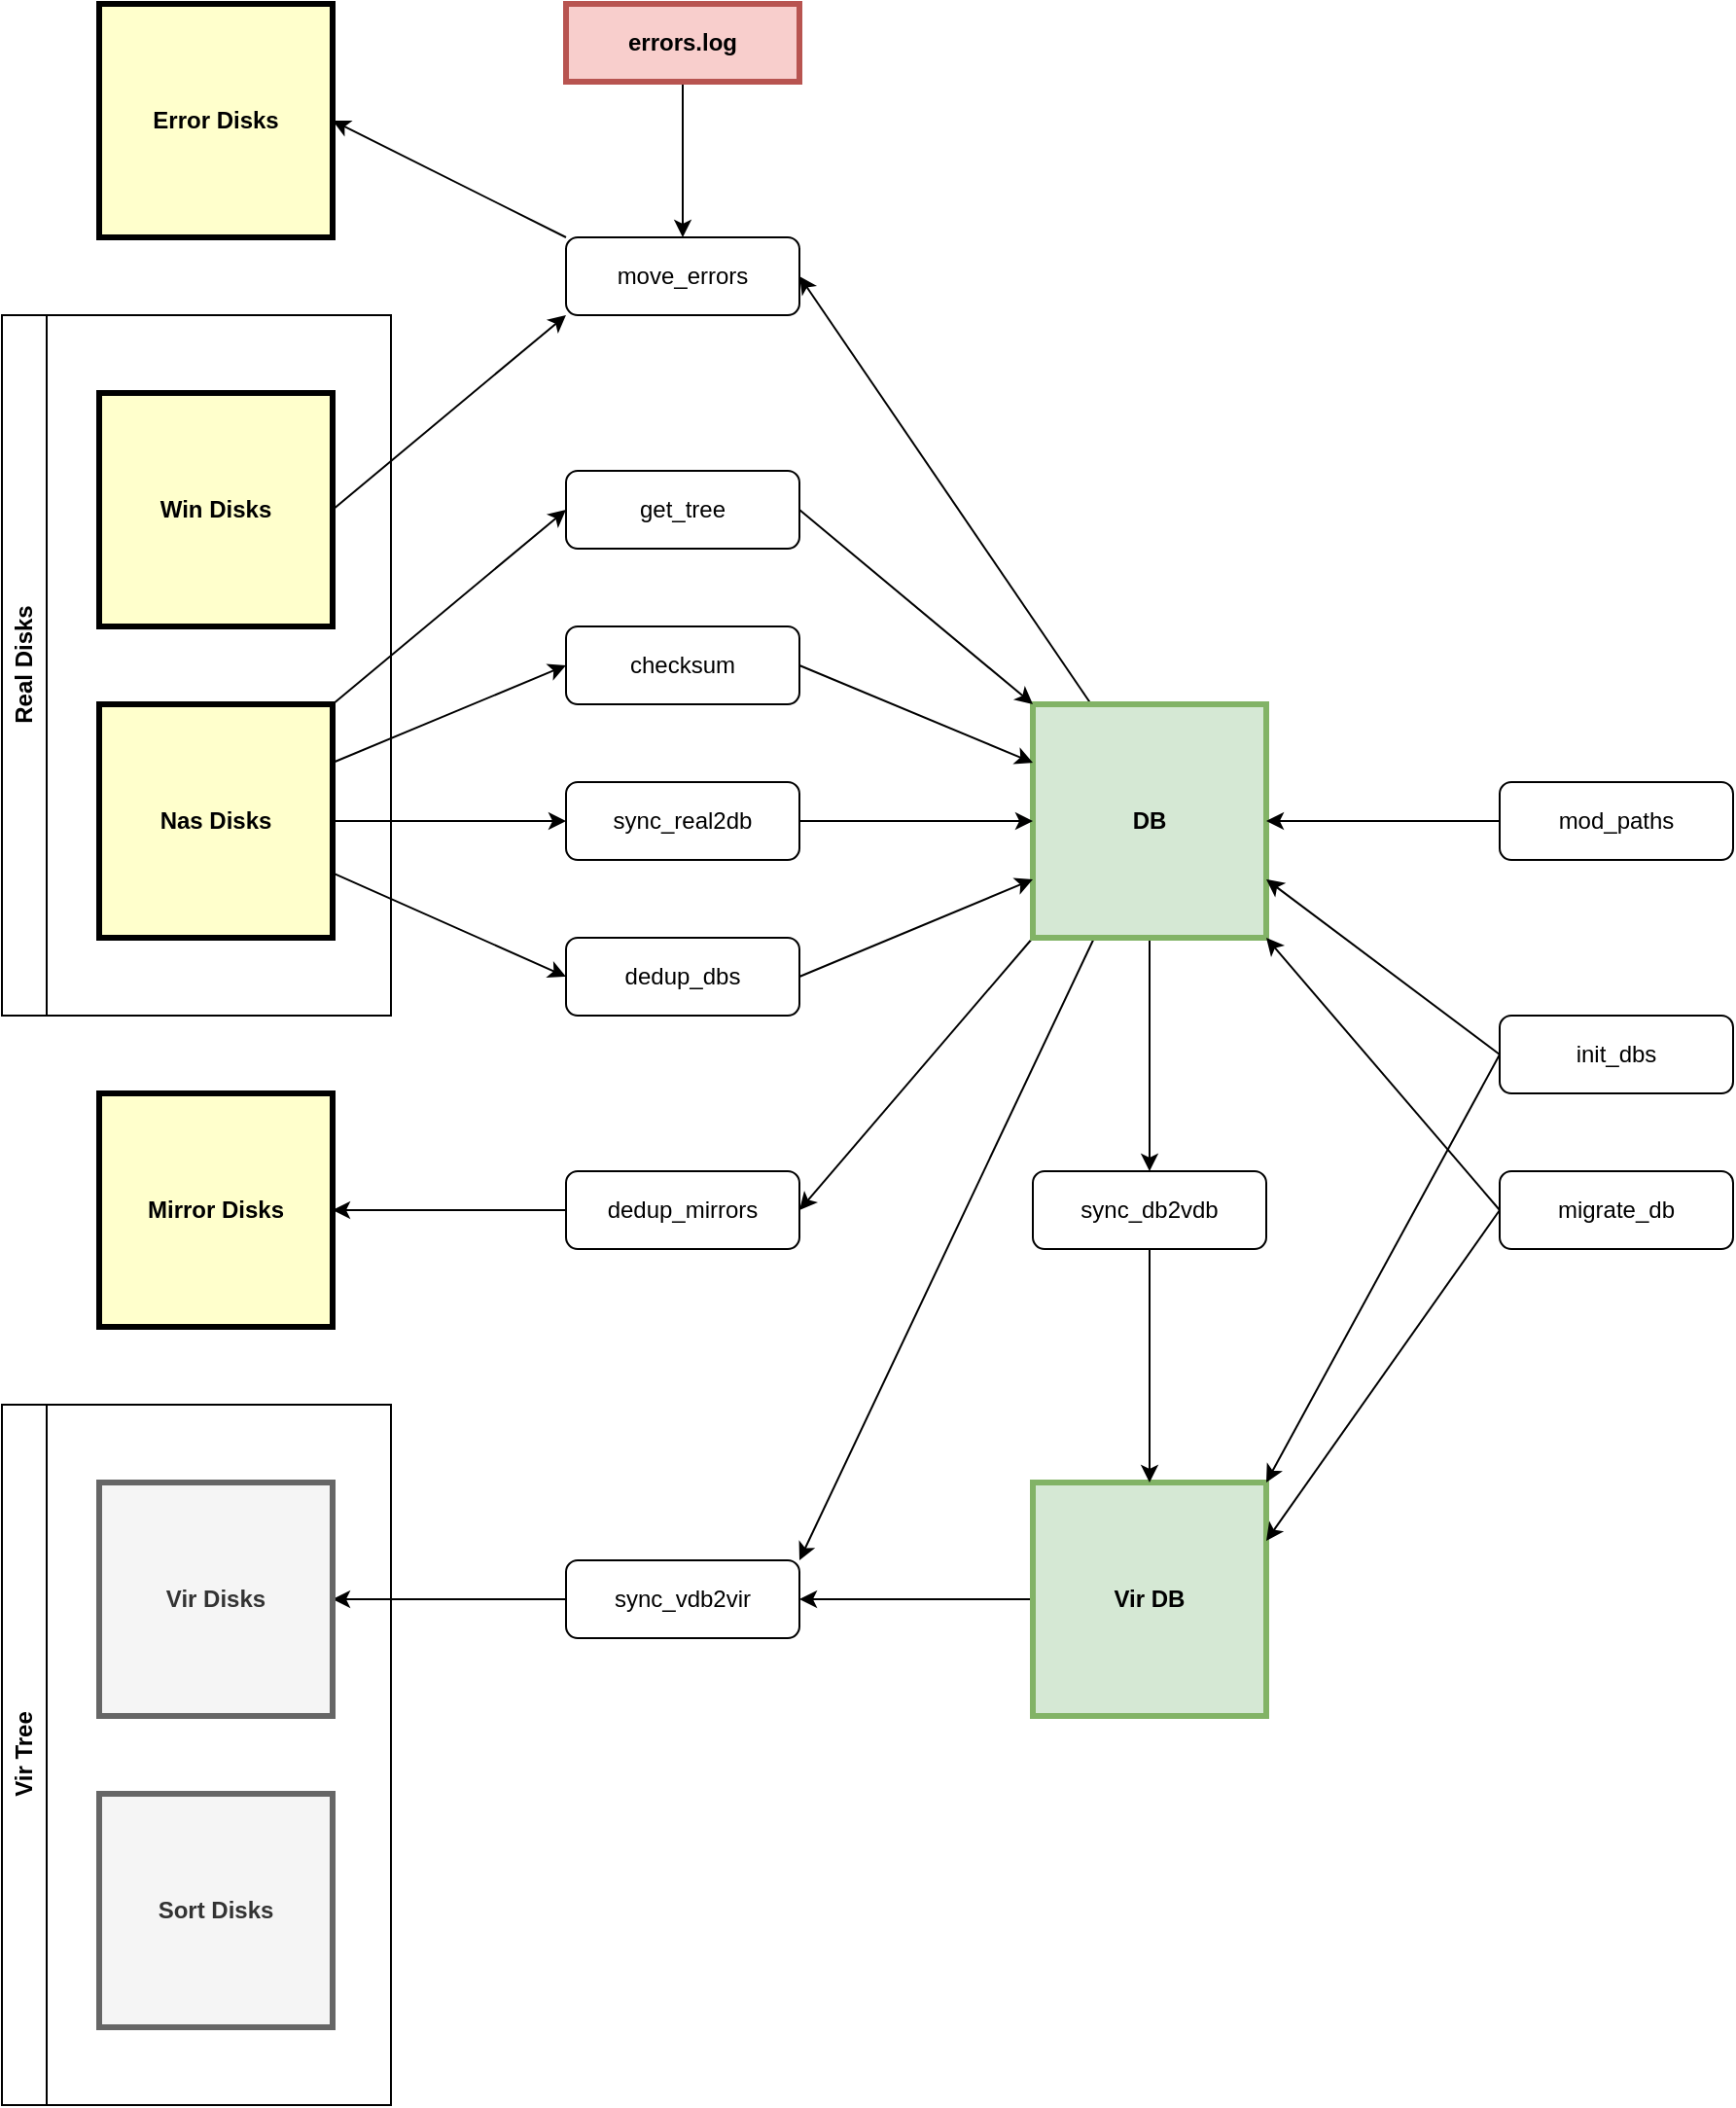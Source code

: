 <mxfile version="20.8.16" type="device"><diagram name="Page-1" id="c7558073-3199-34d8-9f00-42111426c3f3"><mxGraphModel dx="1036" dy="614" grid="1" gridSize="10" guides="1" tooltips="1" connect="1" arrows="1" fold="1" page="1" pageScale="1" pageWidth="1200" pageHeight="1200" background="none" math="0" shadow="0"><root><mxCell id="0"/><mxCell id="1" parent="0"/><mxCell id="T6TL72Tm1Df25QeufVmA-109" style="edgeStyle=orthogonalEdgeStyle;rounded=0;orthogonalLoop=1;jettySize=auto;html=1;" parent="1" source="4" target="T6TL72Tm1Df25QeufVmA-108" edge="1"><mxGeometry relative="1" as="geometry"/></mxCell><mxCell id="T6TL72Tm1Df25QeufVmA-112" style="rounded=0;orthogonalLoop=1;jettySize=auto;html=1;entryX=0;entryY=0.5;entryDx=0;entryDy=0;exitX=1;exitY=0.25;exitDx=0;exitDy=0;" parent="1" source="4" target="T6TL72Tm1Df25QeufVmA-111" edge="1"><mxGeometry relative="1" as="geometry"/></mxCell><mxCell id="T6TL72Tm1Df25QeufVmA-115" style="rounded=0;orthogonalLoop=1;jettySize=auto;html=1;entryX=0;entryY=0.5;entryDx=0;entryDy=0;" parent="1" source="4" target="T6TL72Tm1Df25QeufVmA-114" edge="1"><mxGeometry relative="1" as="geometry"/></mxCell><mxCell id="T6TL72Tm1Df25QeufVmA-137" style="rounded=0;orthogonalLoop=1;jettySize=auto;html=1;entryX=0;entryY=0.5;entryDx=0;entryDy=0;" parent="1" target="T6TL72Tm1Df25QeufVmA-104" edge="1"><mxGeometry relative="1" as="geometry"><mxPoint x="240" y="440" as="sourcePoint"/></mxGeometry></mxCell><mxCell id="4" value="Nas Disks" style="whiteSpace=wrap;align=center;verticalAlign=middle;fontStyle=1;strokeWidth=3;fillColor=#FFFFCC" parent="1" vertex="1"><mxGeometry x="120" y="440" width="120" height="120" as="geometry"/></mxCell><mxCell id="T6TL72Tm1Df25QeufVmA-118" style="rounded=0;orthogonalLoop=1;jettySize=auto;html=1;entryX=1;entryY=0.5;entryDx=0;entryDy=0;exitX=0;exitY=1;exitDx=0;exitDy=0;" parent="1" source="T6TL72Tm1Df25QeufVmA-97" target="T6TL72Tm1Df25QeufVmA-117" edge="1"><mxGeometry relative="1" as="geometry"/></mxCell><mxCell id="T6TL72Tm1Df25QeufVmA-121" style="rounded=0;orthogonalLoop=1;jettySize=auto;html=1;entryX=1;entryY=0.5;entryDx=0;entryDy=0;exitX=0.25;exitY=0;exitDx=0;exitDy=0;" parent="1" source="T6TL72Tm1Df25QeufVmA-97" target="T6TL72Tm1Df25QeufVmA-120" edge="1"><mxGeometry relative="1" as="geometry"/></mxCell><mxCell id="T6TL72Tm1Df25QeufVmA-139" style="rounded=0;orthogonalLoop=1;jettySize=auto;html=1;entryX=0.5;entryY=0;entryDx=0;entryDy=0;" parent="1" source="T6TL72Tm1Df25QeufVmA-97" target="T6TL72Tm1Df25QeufVmA-138" edge="1"><mxGeometry relative="1" as="geometry"/></mxCell><mxCell id="T6TL72Tm1Df25QeufVmA-146" style="rounded=0;orthogonalLoop=1;jettySize=auto;html=1;entryX=1;entryY=0;entryDx=0;entryDy=0;" parent="1" source="T6TL72Tm1Df25QeufVmA-97" target="T6TL72Tm1Df25QeufVmA-143" edge="1"><mxGeometry relative="1" as="geometry"/></mxCell><mxCell id="T6TL72Tm1Df25QeufVmA-97" value="DB" style="whiteSpace=wrap;align=center;verticalAlign=middle;fontStyle=1;strokeWidth=3;fillColor=#d5e8d4;strokeColor=#82b366;" parent="1" vertex="1"><mxGeometry x="600" y="440" width="120" height="120" as="geometry"/></mxCell><mxCell id="T6TL72Tm1Df25QeufVmA-144" style="edgeStyle=orthogonalEdgeStyle;rounded=0;orthogonalLoop=1;jettySize=auto;html=1;" parent="1" source="T6TL72Tm1Df25QeufVmA-98" target="T6TL72Tm1Df25QeufVmA-143" edge="1"><mxGeometry relative="1" as="geometry"/></mxCell><mxCell id="T6TL72Tm1Df25QeufVmA-98" value="Vir DB" style="whiteSpace=wrap;align=center;verticalAlign=middle;fontStyle=1;strokeWidth=3;fillColor=#d5e8d4;strokeColor=#82b366;" parent="1" vertex="1"><mxGeometry x="600" y="840" width="120" height="120" as="geometry"/></mxCell><mxCell id="T6TL72Tm1Df25QeufVmA-99" value="Mirror Disks" style="whiteSpace=wrap;align=center;verticalAlign=middle;fontStyle=1;strokeWidth=3;fillColor=#FFFFCC" parent="1" vertex="1"><mxGeometry x="120" y="640" width="120" height="120" as="geometry"/></mxCell><mxCell id="T6TL72Tm1Df25QeufVmA-100" value="Error Disks" style="whiteSpace=wrap;align=center;verticalAlign=middle;fontStyle=1;strokeWidth=3;fillColor=#FFFFCC" parent="1" vertex="1"><mxGeometry x="120" y="80" width="120" height="120" as="geometry"/></mxCell><mxCell id="T6TL72Tm1Df25QeufVmA-101" value="" style="endArrow=classic;html=1;rounded=0;exitX=1;exitY=0.5;exitDx=0;exitDy=0;entryX=0;entryY=0;entryDx=0;entryDy=0;startArrow=none;" parent="1" source="T6TL72Tm1Df25QeufVmA-104" target="T6TL72Tm1Df25QeufVmA-97" edge="1"><mxGeometry width="50" height="50" relative="1" as="geometry"><mxPoint x="470" y="550" as="sourcePoint"/><mxPoint x="520" y="500" as="targetPoint"/></mxGeometry></mxCell><mxCell id="T6TL72Tm1Df25QeufVmA-104" value="get_tree" style="rounded=1;whiteSpace=wrap;html=1;" parent="1" vertex="1"><mxGeometry x="360" y="320" width="120" height="40" as="geometry"/></mxCell><mxCell id="T6TL72Tm1Df25QeufVmA-106" style="rounded=0;orthogonalLoop=1;jettySize=auto;html=1;exitX=0;exitY=0.5;exitDx=0;exitDy=0;entryX=1;entryY=0.75;entryDx=0;entryDy=0;" parent="1" source="T6TL72Tm1Df25QeufVmA-105" target="T6TL72Tm1Df25QeufVmA-97" edge="1"><mxGeometry relative="1" as="geometry"><mxPoint x="720" y="500" as="targetPoint"/></mxGeometry></mxCell><mxCell id="T6TL72Tm1Df25QeufVmA-107" style="rounded=0;orthogonalLoop=1;jettySize=auto;html=1;entryX=1;entryY=0;entryDx=0;entryDy=0;exitX=0;exitY=0.5;exitDx=0;exitDy=0;" parent="1" source="T6TL72Tm1Df25QeufVmA-105" target="T6TL72Tm1Df25QeufVmA-98" edge="1"><mxGeometry relative="1" as="geometry"/></mxCell><mxCell id="T6TL72Tm1Df25QeufVmA-105" value="init_dbs" style="rounded=1;whiteSpace=wrap;html=1;" parent="1" vertex="1"><mxGeometry x="840" y="600" width="120" height="40" as="geometry"/></mxCell><mxCell id="T6TL72Tm1Df25QeufVmA-110" style="rounded=0;orthogonalLoop=1;jettySize=auto;html=1;exitX=1;exitY=0.5;exitDx=0;exitDy=0;entryX=0;entryY=0.5;entryDx=0;entryDy=0;" parent="1" source="T6TL72Tm1Df25QeufVmA-108" target="T6TL72Tm1Df25QeufVmA-97" edge="1"><mxGeometry relative="1" as="geometry"/></mxCell><mxCell id="T6TL72Tm1Df25QeufVmA-108" value="sync_real2db" style="rounded=1;whiteSpace=wrap;html=1;" parent="1" vertex="1"><mxGeometry x="360" y="480" width="120" height="40" as="geometry"/></mxCell><mxCell id="T6TL72Tm1Df25QeufVmA-113" style="rounded=0;orthogonalLoop=1;jettySize=auto;html=1;entryX=0;entryY=0.25;entryDx=0;entryDy=0;exitX=1;exitY=0.5;exitDx=0;exitDy=0;" parent="1" source="T6TL72Tm1Df25QeufVmA-111" target="T6TL72Tm1Df25QeufVmA-97" edge="1"><mxGeometry relative="1" as="geometry"/></mxCell><mxCell id="T6TL72Tm1Df25QeufVmA-111" value="checksum" style="rounded=1;whiteSpace=wrap;html=1;" parent="1" vertex="1"><mxGeometry x="360" y="400" width="120" height="40" as="geometry"/></mxCell><mxCell id="T6TL72Tm1Df25QeufVmA-116" style="rounded=0;orthogonalLoop=1;jettySize=auto;html=1;entryX=0;entryY=0.75;entryDx=0;entryDy=0;exitX=1;exitY=0.5;exitDx=0;exitDy=0;" parent="1" source="T6TL72Tm1Df25QeufVmA-114" target="T6TL72Tm1Df25QeufVmA-97" edge="1"><mxGeometry relative="1" as="geometry"/></mxCell><mxCell id="T6TL72Tm1Df25QeufVmA-114" value="dedup_dbs" style="rounded=1;whiteSpace=wrap;html=1;" parent="1" vertex="1"><mxGeometry x="360" y="560" width="120" height="40" as="geometry"/></mxCell><mxCell id="T6TL72Tm1Df25QeufVmA-119" style="rounded=0;orthogonalLoop=1;jettySize=auto;html=1;exitX=0;exitY=0.5;exitDx=0;exitDy=0;entryX=1;entryY=0.5;entryDx=0;entryDy=0;" parent="1" source="T6TL72Tm1Df25QeufVmA-117" target="T6TL72Tm1Df25QeufVmA-99" edge="1"><mxGeometry relative="1" as="geometry"/></mxCell><mxCell id="T6TL72Tm1Df25QeufVmA-117" value="dedup_mirrors" style="rounded=1;whiteSpace=wrap;html=1;" parent="1" vertex="1"><mxGeometry x="360" y="680" width="120" height="40" as="geometry"/></mxCell><mxCell id="T6TL72Tm1Df25QeufVmA-122" style="rounded=0;orthogonalLoop=1;jettySize=auto;html=1;exitX=0;exitY=0;exitDx=0;exitDy=0;entryX=1;entryY=0.5;entryDx=0;entryDy=0;" parent="1" source="T6TL72Tm1Df25QeufVmA-120" target="T6TL72Tm1Df25QeufVmA-100" edge="1"><mxGeometry relative="1" as="geometry"/></mxCell><mxCell id="T6TL72Tm1Df25QeufVmA-120" value="move_errors" style="rounded=1;whiteSpace=wrap;html=1;" parent="1" vertex="1"><mxGeometry x="360" y="200" width="120" height="40" as="geometry"/></mxCell><mxCell id="T6TL72Tm1Df25QeufVmA-125" style="rounded=0;orthogonalLoop=1;jettySize=auto;html=1;" parent="1" source="T6TL72Tm1Df25QeufVmA-124" target="T6TL72Tm1Df25QeufVmA-120" edge="1"><mxGeometry relative="1" as="geometry"/></mxCell><mxCell id="T6TL72Tm1Df25QeufVmA-124" value="errors.log" style="whiteSpace=wrap;align=center;verticalAlign=middle;fontStyle=1;strokeWidth=3;fillColor=#f8cecc;strokeColor=#b85450;" parent="1" vertex="1"><mxGeometry x="360" y="80" width="120" height="40" as="geometry"/></mxCell><mxCell id="T6TL72Tm1Df25QeufVmA-127" style="rounded=0;orthogonalLoop=1;jettySize=auto;html=1;entryX=0;entryY=1;entryDx=0;entryDy=0;exitX=1;exitY=0.5;exitDx=0;exitDy=0;" parent="1" source="T6TL72Tm1Df25QeufVmA-126" target="T6TL72Tm1Df25QeufVmA-120" edge="1"><mxGeometry relative="1" as="geometry"/></mxCell><mxCell id="T6TL72Tm1Df25QeufVmA-126" value="Win Disks" style="whiteSpace=wrap;align=center;verticalAlign=middle;fontStyle=1;strokeWidth=3;fillColor=#FFFFCC" parent="1" vertex="1"><mxGeometry x="120" y="280" width="120" height="120" as="geometry"/></mxCell><mxCell id="T6TL72Tm1Df25QeufVmA-131" value="Real Disks" style="swimlane;horizontal=0;whiteSpace=wrap;html=1;" parent="1" vertex="1"><mxGeometry x="70" y="240" width="200" height="360" as="geometry"/></mxCell><mxCell id="T6TL72Tm1Df25QeufVmA-133" style="rounded=0;orthogonalLoop=1;jettySize=auto;html=1;exitX=0;exitY=0.5;exitDx=0;exitDy=0;entryX=1;entryY=0.5;entryDx=0;entryDy=0;" parent="1" source="T6TL72Tm1Df25QeufVmA-132" target="T6TL72Tm1Df25QeufVmA-97" edge="1"><mxGeometry relative="1" as="geometry"><mxPoint x="720" y="500" as="targetPoint"/></mxGeometry></mxCell><mxCell id="T6TL72Tm1Df25QeufVmA-132" value="mod_paths" style="rounded=1;whiteSpace=wrap;html=1;" parent="1" vertex="1"><mxGeometry x="840" y="480" width="120" height="40" as="geometry"/></mxCell><mxCell id="T6TL72Tm1Df25QeufVmA-135" style="rounded=0;orthogonalLoop=1;jettySize=auto;html=1;entryX=1;entryY=0.25;entryDx=0;entryDy=0;exitX=0;exitY=0.5;exitDx=0;exitDy=0;" parent="1" source="T6TL72Tm1Df25QeufVmA-134" target="T6TL72Tm1Df25QeufVmA-98" edge="1"><mxGeometry relative="1" as="geometry"/></mxCell><mxCell id="T6TL72Tm1Df25QeufVmA-136" style="rounded=0;orthogonalLoop=1;jettySize=auto;html=1;entryX=1;entryY=1;entryDx=0;entryDy=0;exitX=0;exitY=0.5;exitDx=0;exitDy=0;" parent="1" source="T6TL72Tm1Df25QeufVmA-134" target="T6TL72Tm1Df25QeufVmA-97" edge="1"><mxGeometry relative="1" as="geometry"><mxPoint x="800" y="660" as="sourcePoint"/></mxGeometry></mxCell><mxCell id="T6TL72Tm1Df25QeufVmA-134" value="migrate_db" style="rounded=1;whiteSpace=wrap;html=1;" parent="1" vertex="1"><mxGeometry x="840" y="680" width="120" height="40" as="geometry"/></mxCell><mxCell id="T6TL72Tm1Df25QeufVmA-140" style="rounded=0;orthogonalLoop=1;jettySize=auto;html=1;exitX=0.5;exitY=1;exitDx=0;exitDy=0;" parent="1" source="T6TL72Tm1Df25QeufVmA-138" target="T6TL72Tm1Df25QeufVmA-98" edge="1"><mxGeometry relative="1" as="geometry"/></mxCell><mxCell id="T6TL72Tm1Df25QeufVmA-138" value="sync_db2vdb" style="rounded=1;whiteSpace=wrap;html=1;" parent="1" vertex="1"><mxGeometry x="600" y="680" width="120" height="40" as="geometry"/></mxCell><mxCell id="T6TL72Tm1Df25QeufVmA-145" style="edgeStyle=orthogonalEdgeStyle;rounded=0;orthogonalLoop=1;jettySize=auto;html=1;" parent="1" source="T6TL72Tm1Df25QeufVmA-143" target="T6TL72Tm1Df25QeufVmA-142" edge="1"><mxGeometry relative="1" as="geometry"/></mxCell><mxCell id="T6TL72Tm1Df25QeufVmA-143" value="sync_vdb2vir" style="rounded=1;whiteSpace=wrap;html=1;" parent="1" vertex="1"><mxGeometry x="360" y="880" width="120" height="40" as="geometry"/></mxCell><mxCell id="T6TL72Tm1Df25QeufVmA-150" value="Vir Tree" style="swimlane;horizontal=0;whiteSpace=wrap;html=1;" parent="1" vertex="1"><mxGeometry x="70" y="800" width="200" height="360" as="geometry"/></mxCell><mxCell id="T6TL72Tm1Df25QeufVmA-142" value="Vir Disks" style="whiteSpace=wrap;align=center;verticalAlign=middle;fontStyle=1;strokeWidth=3;fillColor=#f5f5f5;strokeColor=#666666;fontColor=#333333;" parent="T6TL72Tm1Df25QeufVmA-150" vertex="1"><mxGeometry x="50" y="40" width="120" height="120" as="geometry"/></mxCell><mxCell id="T6TL72Tm1Df25QeufVmA-149" value="Sort Disks" style="whiteSpace=wrap;align=center;verticalAlign=middle;fontStyle=1;strokeWidth=3;fillColor=#f5f5f5;fontColor=#333333;strokeColor=#666666;" parent="T6TL72Tm1Df25QeufVmA-150" vertex="1"><mxGeometry x="50" y="200" width="120" height="120" as="geometry"/></mxCell></root></mxGraphModel></diagram></mxfile>